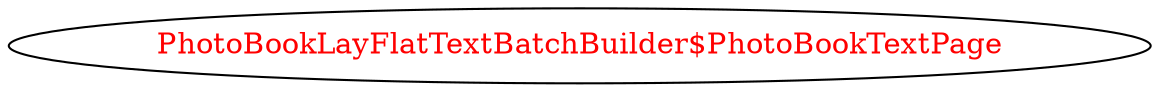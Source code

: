 digraph dependencyGraph {
 concentrate=true;
 ranksep="2.0";
 rankdir="LR"; 
 splines="ortho";
"PhotoBookLayFlatTextBatchBuilder$PhotoBookTextPage" [fontcolor="red"];
}
